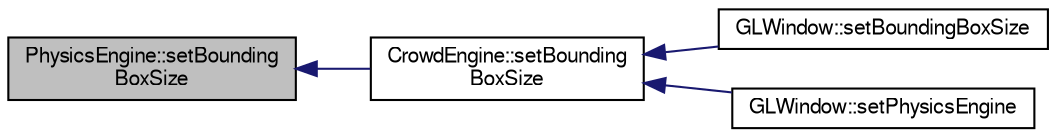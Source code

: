 digraph "PhysicsEngine::setBoundingBoxSize"
{
  edge [fontname="FreeSans",fontsize="10",labelfontname="FreeSans",labelfontsize="10"];
  node [fontname="FreeSans",fontsize="10",shape=record];
  rankdir="LR";
  Node1 [label="PhysicsEngine::setBounding\lBoxSize",height=0.2,width=0.4,color="black", fillcolor="grey75", style="filled" fontcolor="black"];
  Node1 -> Node2 [dir="back",color="midnightblue",fontsize="10",style="solid",fontname="FreeSans"];
  Node2 [label="CrowdEngine::setBounding\lBoxSize",height=0.2,width=0.4,color="black", fillcolor="white", style="filled",URL="$class_crowd_engine.html#a35896d1ef5fef466e86ac724a3abcb4f",tooltip="Adjust the size of the bounding box. "];
  Node2 -> Node3 [dir="back",color="midnightblue",fontsize="10",style="solid",fontname="FreeSans"];
  Node3 [label="GLWindow::setBoundingBoxSize",height=0.2,width=0.4,color="black", fillcolor="white", style="filled",URL="$class_g_l_window.html#a2dc76e42e38828c8f57b16843e7cbcba"];
  Node2 -> Node4 [dir="back",color="midnightblue",fontsize="10",style="solid",fontname="FreeSans"];
  Node4 [label="GLWindow::setPhysicsEngine",height=0.2,width=0.4,color="black", fillcolor="white", style="filled",URL="$class_g_l_window.html#a0acf1e2e5cae72e02f1d0c26583f2e33"];
}
